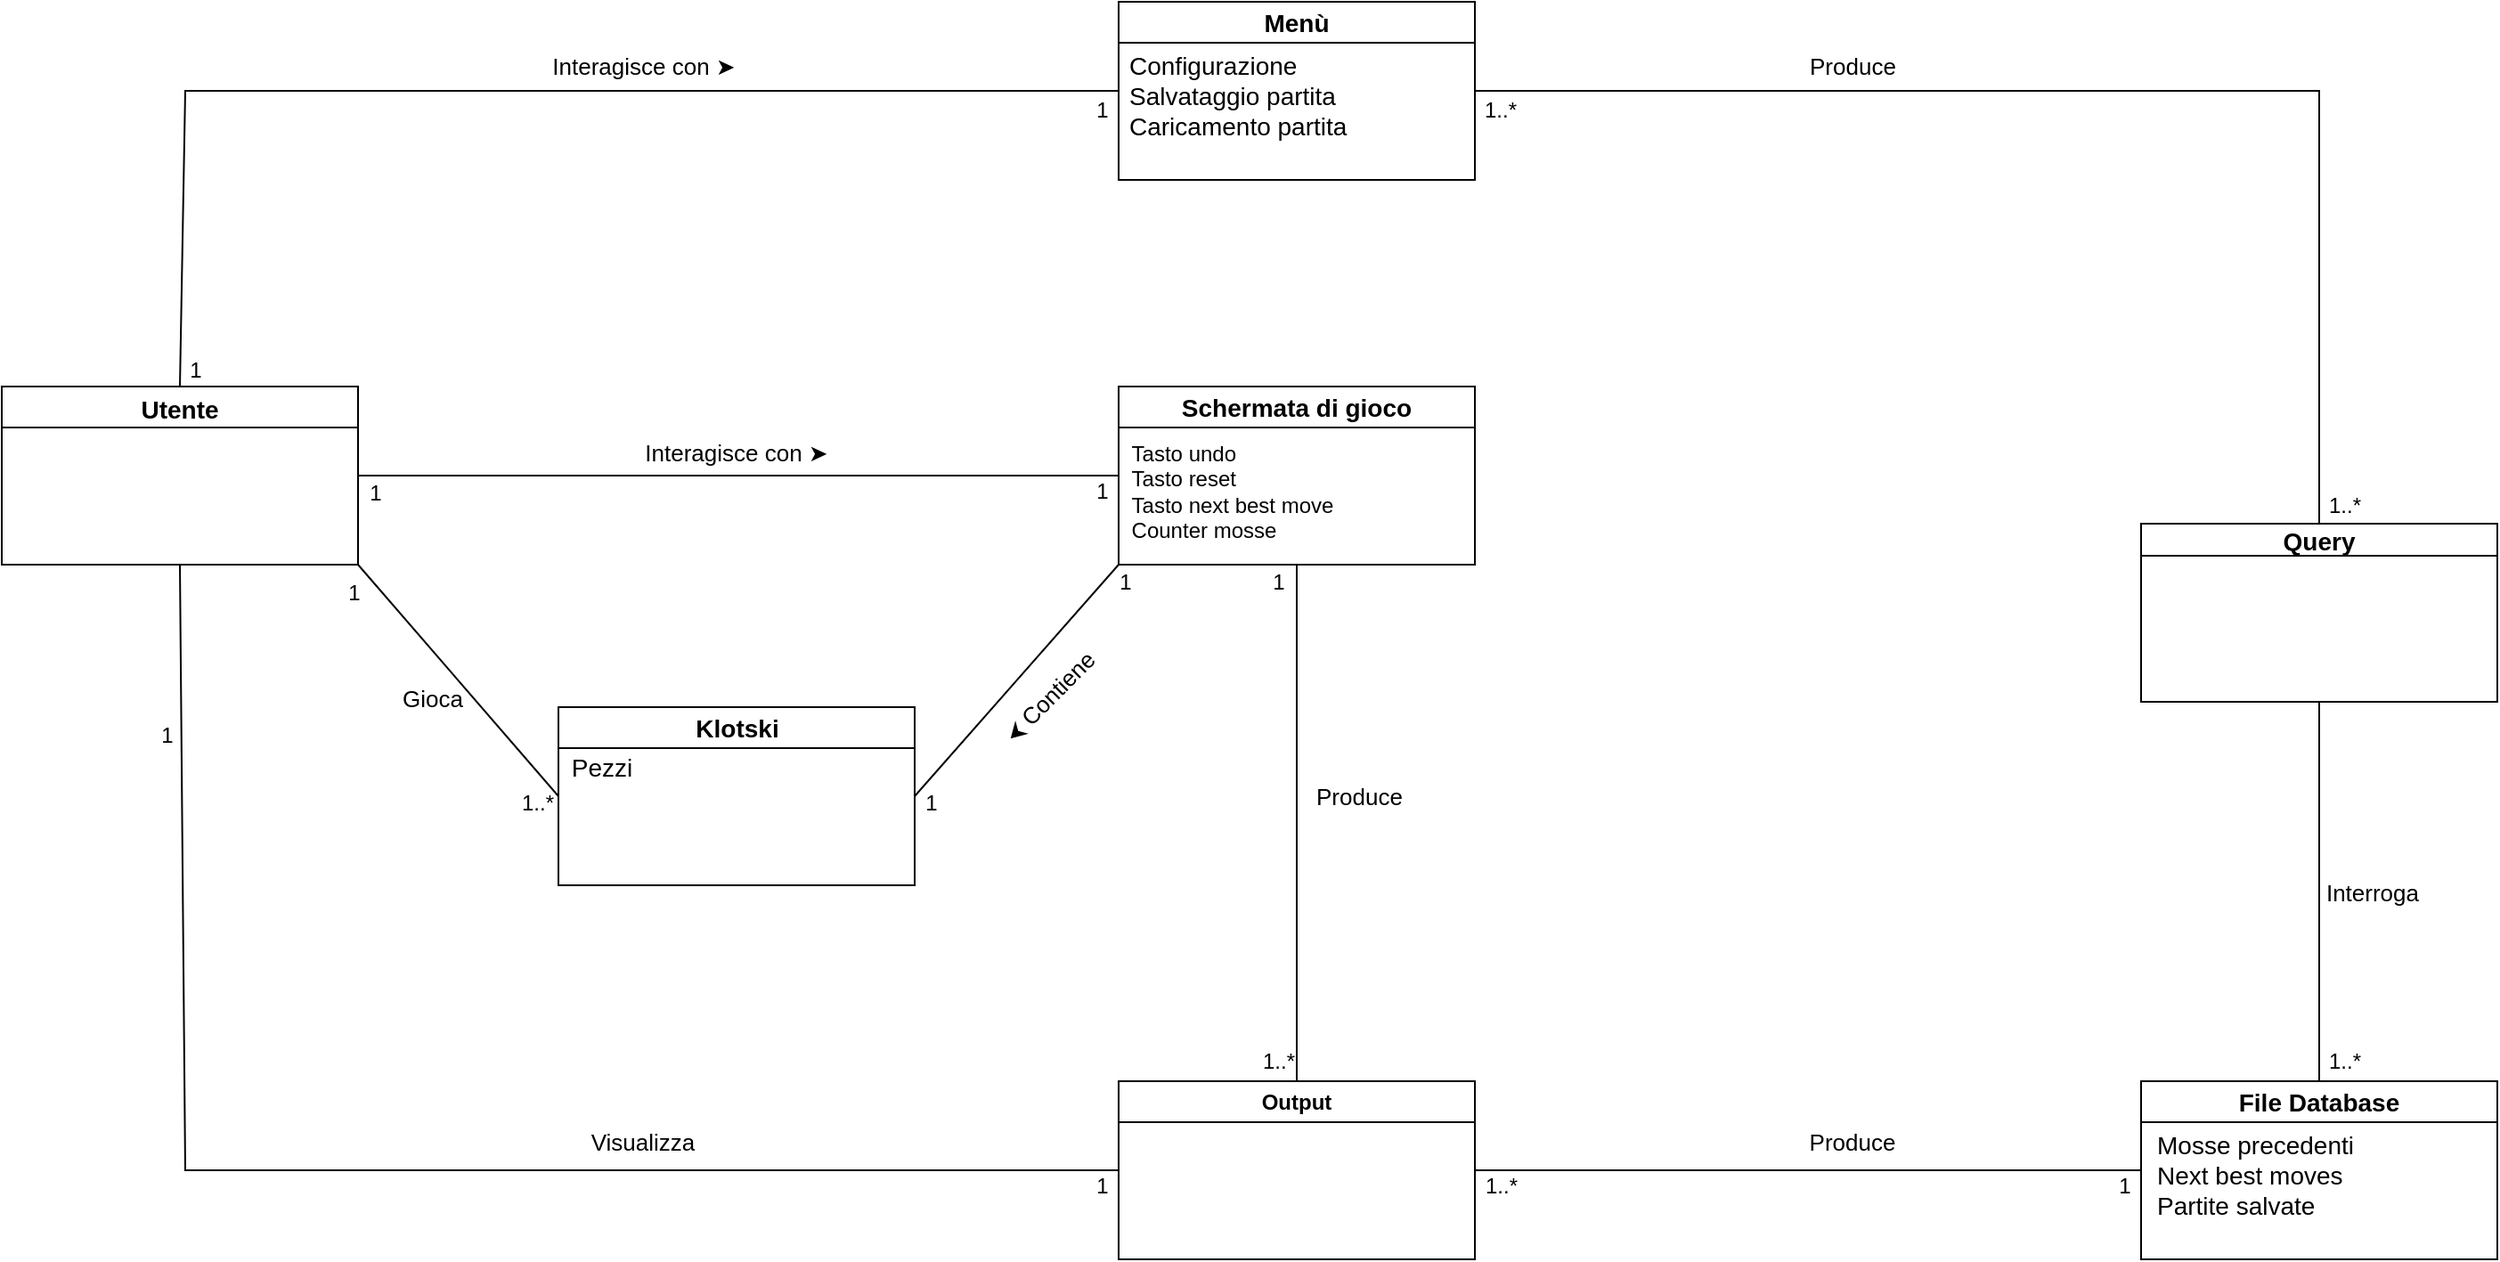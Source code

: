 <mxfile version="21.3.2" type="github">
  <diagram name="Page-1" id="4amIJGpFAnok3loFPaDU">
    <mxGraphModel dx="2015" dy="1245" grid="0" gridSize="10" guides="1" tooltips="1" connect="1" arrows="1" fold="1" page="0" pageScale="1" pageWidth="827" pageHeight="1169" math="0" shadow="0">
      <root>
        <mxCell id="0" />
        <mxCell id="1" parent="0" />
        <mxCell id="VzGeEJfKSirzglptqGWm-12" style="edgeStyle=none;curved=1;rounded=0;orthogonalLoop=1;jettySize=auto;html=1;exitX=1;exitY=0.5;exitDx=0;exitDy=0;entryX=0;entryY=0.5;entryDx=0;entryDy=0;fontSize=12;startSize=8;endSize=8;strokeColor=none;" parent="1" source="VzGeEJfKSirzglptqGWm-9" edge="1">
          <mxGeometry relative="1" as="geometry">
            <mxPoint x="635" y="50" as="targetPoint" />
          </mxGeometry>
        </mxCell>
        <mxCell id="VzGeEJfKSirzglptqGWm-9" value="&lt;font style=&quot;font-size: 14px;&quot;&gt;Utente&lt;/font&gt;" style="swimlane;whiteSpace=wrap;html=1;fontSize=16;movable=0;resizable=0;rotatable=0;deletable=0;editable=0;locked=1;connectable=0;" parent="1" vertex="1">
          <mxGeometry x="-3" y="-77" width="200" height="100" as="geometry" />
        </mxCell>
        <mxCell id="3ECE0dAHvvkNO9SrSXKV-8" value="&lt;font style=&quot;font-size: 14px;&quot;&gt;Query&lt;/font&gt;" style="swimlane;whiteSpace=wrap;html=1;fontSize=16;startSize=18;movable=0;resizable=0;rotatable=0;deletable=0;editable=0;locked=1;connectable=0;" parent="1" vertex="1">
          <mxGeometry x="1198" width="200" height="100" as="geometry" />
        </mxCell>
        <mxCell id="elHTS2MzDjqfxb-_1dfj-1" value="&lt;font style=&quot;font-size: 14px;&quot;&gt;Menù&lt;/font&gt;" style="swimlane;whiteSpace=wrap;html=1;movable=0;resizable=0;rotatable=0;deletable=0;editable=0;locked=1;connectable=0;" parent="1" vertex="1">
          <mxGeometry x="624" y="-293" width="200" height="100" as="geometry" />
        </mxCell>
        <mxCell id="zoUdu8iCxYcncd2xAAxY-10" value="&lt;font style=&quot;font-size: 14px;&quot;&gt;Configurazione&lt;br&gt;Salvataggio partita&lt;br&gt;Caricamento partita&lt;/font&gt;" style="text;html=1;strokeColor=none;fillColor=none;align=left;verticalAlign=middle;whiteSpace=wrap;rounded=0;movable=1;resizable=1;rotatable=1;deletable=1;editable=1;locked=0;connectable=1;" parent="elHTS2MzDjqfxb-_1dfj-1" vertex="1">
          <mxGeometry x="4" y="15" width="199" height="75" as="geometry" />
        </mxCell>
        <mxCell id="elHTS2MzDjqfxb-_1dfj-2" value="" style="endArrow=none;html=1;rounded=0;exitX=0.5;exitY=0;exitDx=0;exitDy=0;entryX=0;entryY=0.5;entryDx=0;entryDy=0;" parent="1" source="VzGeEJfKSirzglptqGWm-9" target="elHTS2MzDjqfxb-_1dfj-1" edge="1">
          <mxGeometry width="50" height="50" relative="1" as="geometry">
            <mxPoint x="516" y="-212" as="sourcePoint" />
            <mxPoint x="566" y="-262" as="targetPoint" />
            <Array as="points">
              <mxPoint x="100" y="-243" />
            </Array>
          </mxGeometry>
        </mxCell>
        <mxCell id="elHTS2MzDjqfxb-_1dfj-16" value="&lt;font style=&quot;font-size: 13px;&quot;&gt;Interroga&lt;/font&gt;" style="text;html=1;strokeColor=none;fillColor=none;align=center;verticalAlign=middle;whiteSpace=wrap;rounded=0;" parent="1" vertex="1">
          <mxGeometry x="1298" y="192" width="60" height="30" as="geometry" />
        </mxCell>
        <mxCell id="elHTS2MzDjqfxb-_1dfj-21" value="" style="endArrow=none;html=1;rounded=0;exitX=0.5;exitY=1;exitDx=0;exitDy=0;entryX=0.5;entryY=0;entryDx=0;entryDy=0;" parent="1" source="3ECE0dAHvvkNO9SrSXKV-8" target="elHTS2MzDjqfxb-_1dfj-26" edge="1">
          <mxGeometry width="50" height="50" relative="1" as="geometry">
            <mxPoint x="1582" y="410" as="sourcePoint" />
            <mxPoint x="1632" y="360" as="targetPoint" />
          </mxGeometry>
        </mxCell>
        <mxCell id="elHTS2MzDjqfxb-_1dfj-26" value="&lt;font style=&quot;font-size: 14px;&quot;&gt;&lt;font style=&quot;font-size: 14px;&quot;&gt;File &lt;/font&gt;Database&lt;/font&gt;" style="swimlane;whiteSpace=wrap;html=1;movable=0;resizable=0;rotatable=0;deletable=0;editable=0;locked=1;connectable=0;" parent="1" vertex="1">
          <mxGeometry x="1198" y="313" width="200" height="100" as="geometry" />
        </mxCell>
        <mxCell id="zoUdu8iCxYcncd2xAAxY-15" value="&lt;font style=&quot;font-size: 14px;&quot;&gt;Mosse precedenti&lt;br&gt;Next best moves&lt;br&gt;Partite salvate&lt;br&gt;&lt;/font&gt;" style="text;html=1;strokeColor=none;fillColor=none;align=left;verticalAlign=middle;whiteSpace=wrap;rounded=0;" parent="elHTS2MzDjqfxb-_1dfj-26" vertex="1">
          <mxGeometry x="7" y="29" width="135" height="48" as="geometry" />
        </mxCell>
        <mxCell id="zoUdu8iCxYcncd2xAAxY-3" value="Output" style="swimlane;whiteSpace=wrap;html=1;movable=0;resizable=0;rotatable=0;deletable=0;editable=0;locked=1;connectable=0;" parent="1" vertex="1">
          <mxGeometry x="624" y="313" width="200" height="100" as="geometry" />
        </mxCell>
        <mxCell id="zoUdu8iCxYcncd2xAAxY-4" value="" style="endArrow=none;html=1;rounded=0;exitX=1;exitY=0.5;exitDx=0;exitDy=0;entryX=0;entryY=0.5;entryDx=0;entryDy=0;" parent="1" source="zoUdu8iCxYcncd2xAAxY-3" target="elHTS2MzDjqfxb-_1dfj-26" edge="1">
          <mxGeometry width="50" height="50" relative="1" as="geometry">
            <mxPoint x="917" y="524" as="sourcePoint" />
            <mxPoint x="967" y="474" as="targetPoint" />
          </mxGeometry>
        </mxCell>
        <mxCell id="zoUdu8iCxYcncd2xAAxY-5" value="&lt;font style=&quot;font-size: 13px;&quot;&gt;Produce&lt;/font&gt;" style="text;html=1;strokeColor=none;fillColor=none;align=center;verticalAlign=middle;whiteSpace=wrap;rounded=0;" parent="1" vertex="1">
          <mxGeometry x="1006" y="332" width="60" height="30" as="geometry" />
        </mxCell>
        <mxCell id="zoUdu8iCxYcncd2xAAxY-8" value="" style="endArrow=none;html=1;rounded=0;entryX=0;entryY=0.5;entryDx=0;entryDy=0;exitX=0.5;exitY=1;exitDx=0;exitDy=0;" parent="1" source="VzGeEJfKSirzglptqGWm-9" target="zoUdu8iCxYcncd2xAAxY-3" edge="1">
          <mxGeometry width="50" height="50" relative="1" as="geometry">
            <mxPoint x="73" y="393" as="sourcePoint" />
            <mxPoint x="595" y="447" as="targetPoint" />
            <Array as="points">
              <mxPoint x="100" y="363" />
            </Array>
          </mxGeometry>
        </mxCell>
        <mxCell id="zoUdu8iCxYcncd2xAAxY-14" value="&lt;font style=&quot;font-size: 13px;&quot;&gt;Visualizza&lt;/font&gt;" style="text;html=1;strokeColor=none;fillColor=none;align=center;verticalAlign=middle;whiteSpace=wrap;rounded=0;" parent="1" vertex="1">
          <mxGeometry x="327" y="332" width="60" height="30" as="geometry" />
        </mxCell>
        <mxCell id="zoUdu8iCxYcncd2xAAxY-17" value="&lt;font style=&quot;font-size: 14px;&quot;&gt;Schermata di gioco&lt;/font&gt;" style="swimlane;whiteSpace=wrap;html=1;movable=0;resizable=0;rotatable=0;deletable=0;editable=0;locked=1;connectable=0;" parent="1" vertex="1">
          <mxGeometry x="624" y="-77" width="200" height="100" as="geometry" />
        </mxCell>
        <mxCell id="zoUdu8iCxYcncd2xAAxY-26" value="&lt;div style=&quot;text-align: left;&quot;&gt;&lt;span style=&quot;background-color: initial;&quot;&gt;Tasto undo&lt;/span&gt;&lt;br&gt;&lt;/div&gt;&lt;div style=&quot;text-align: left;&quot;&gt;&lt;span style=&quot;background-color: initial;&quot;&gt;&lt;font style=&quot;font-size: 12px;&quot;&gt;Tasto reset&lt;/font&gt;&lt;/span&gt;&lt;/div&gt;&lt;div style=&quot;text-align: left;&quot;&gt;&lt;span style=&quot;background-color: initial;&quot;&gt;&lt;font style=&quot;font-size: 12px;&quot;&gt;Tasto next best move&lt;/font&gt;&lt;/span&gt;&lt;/div&gt;&lt;div style=&quot;text-align: left;&quot;&gt;&lt;span style=&quot;background-color: initial;&quot;&gt;&lt;font style=&quot;font-size: 12px;&quot;&gt;Counter mosse&lt;/font&gt;&lt;/span&gt;&lt;/div&gt;" style="text;html=1;strokeColor=none;fillColor=none;align=center;verticalAlign=middle;whiteSpace=wrap;rounded=0;" parent="zoUdu8iCxYcncd2xAAxY-17" vertex="1">
          <mxGeometry x="-15" y="44" width="158" height="30" as="geometry" />
        </mxCell>
        <mxCell id="zPOPnl6B7VreMAPAQl8W-29" value="1" style="text;html=1;strokeColor=none;fillColor=none;align=center;verticalAlign=middle;whiteSpace=wrap;rounded=0;" vertex="1" parent="zoUdu8iCxYcncd2xAAxY-17">
          <mxGeometry x="-15" y="53" width="12" height="12" as="geometry" />
        </mxCell>
        <mxCell id="zoUdu8iCxYcncd2xAAxY-18" value="" style="endArrow=none;html=1;rounded=0;exitX=1;exitY=0.5;exitDx=0;exitDy=0;entryX=0;entryY=0.5;entryDx=0;entryDy=0;" parent="1" source="VzGeEJfKSirzglptqGWm-9" target="zoUdu8iCxYcncd2xAAxY-17" edge="1">
          <mxGeometry width="50" height="50" relative="1" as="geometry">
            <mxPoint x="274" y="-78" as="sourcePoint" />
            <mxPoint x="324" y="-128" as="targetPoint" />
          </mxGeometry>
        </mxCell>
        <mxCell id="zoUdu8iCxYcncd2xAAxY-19" value="&lt;font style=&quot;font-size: 13px;&quot;&gt;Interagisce con ➤&lt;/font&gt;" style="text;html=1;strokeColor=none;fillColor=none;align=center;verticalAlign=middle;whiteSpace=wrap;rounded=0;" parent="1" vertex="1">
          <mxGeometry x="289.5" y="-272" width="135" height="30" as="geometry" />
        </mxCell>
        <mxCell id="zoUdu8iCxYcncd2xAAxY-24" value="" style="endArrow=none;html=1;rounded=0;exitX=1;exitY=0.5;exitDx=0;exitDy=0;entryX=0.5;entryY=0;entryDx=0;entryDy=0;" parent="1" source="elHTS2MzDjqfxb-_1dfj-1" target="3ECE0dAHvvkNO9SrSXKV-8" edge="1">
          <mxGeometry width="50" height="50" relative="1" as="geometry">
            <mxPoint x="936" y="-69" as="sourcePoint" />
            <mxPoint x="986" y="-119" as="targetPoint" />
            <Array as="points">
              <mxPoint x="1298" y="-243" />
            </Array>
          </mxGeometry>
        </mxCell>
        <mxCell id="zoUdu8iCxYcncd2xAAxY-34" value="&lt;font style=&quot;font-size: 13px;&quot;&gt;Produce&lt;/font&gt;" style="text;strokeColor=none;fillColor=none;align=left;verticalAlign=middle;spacingLeft=4;spacingRight=4;overflow=hidden;points=[[0,0.5],[1,0.5]];portConstraint=eastwest;rotatable=0;whiteSpace=wrap;html=1;" parent="1" vertex="1">
          <mxGeometry x="1006" y="-272" width="80" height="30" as="geometry" />
        </mxCell>
        <mxCell id="zPOPnl6B7VreMAPAQl8W-1" value="&lt;font style=&quot;font-size: 13px;&quot;&gt;Interagisce con ➤&lt;/font&gt;" style="text;html=1;strokeColor=none;fillColor=none;align=center;verticalAlign=middle;whiteSpace=wrap;rounded=0;" vertex="1" parent="1">
          <mxGeometry x="342" y="-55" width="135" height="30" as="geometry" />
        </mxCell>
        <mxCell id="zPOPnl6B7VreMAPAQl8W-2" value="1" style="text;html=1;strokeColor=none;fillColor=none;align=center;verticalAlign=middle;whiteSpace=wrap;rounded=0;" vertex="1" parent="1">
          <mxGeometry x="100" y="-92" width="12" height="12" as="geometry" />
        </mxCell>
        <mxCell id="zPOPnl6B7VreMAPAQl8W-3" value="1" style="text;html=1;strokeColor=none;fillColor=none;align=center;verticalAlign=middle;whiteSpace=wrap;rounded=0;" vertex="1" parent="1">
          <mxGeometry x="609" y="-238" width="12" height="12" as="geometry" />
        </mxCell>
        <mxCell id="zPOPnl6B7VreMAPAQl8W-4" value="1..*" style="text;html=1;strokeColor=none;fillColor=none;align=center;verticalAlign=middle;whiteSpace=wrap;rounded=0;" vertex="1" parent="1">
          <mxGeometry x="1301" y="-16" width="23" height="12" as="geometry" />
        </mxCell>
        <mxCell id="zPOPnl6B7VreMAPAQl8W-5" value="1..*" style="text;html=1;strokeColor=none;fillColor=none;align=center;verticalAlign=middle;whiteSpace=wrap;rounded=0;" vertex="1" parent="1">
          <mxGeometry x="827" y="-238" width="23" height="12" as="geometry" />
        </mxCell>
        <mxCell id="zPOPnl6B7VreMAPAQl8W-7" value="1..*" style="text;html=1;strokeColor=none;fillColor=none;align=center;verticalAlign=middle;whiteSpace=wrap;rounded=0;" vertex="1" parent="1">
          <mxGeometry x="1301" y="296" width="23" height="12" as="geometry" />
        </mxCell>
        <mxCell id="zPOPnl6B7VreMAPAQl8W-8" value="1" style="text;html=1;strokeColor=none;fillColor=none;align=center;verticalAlign=middle;whiteSpace=wrap;rounded=0;" vertex="1" parent="1">
          <mxGeometry x="1183" y="366" width="12" height="12" as="geometry" />
        </mxCell>
        <mxCell id="zPOPnl6B7VreMAPAQl8W-10" value="1..*" style="text;html=1;strokeColor=none;fillColor=none;align=center;verticalAlign=middle;whiteSpace=wrap;rounded=0;" vertex="1" parent="1">
          <mxGeometry x="832.5" y="366" width="12" height="12" as="geometry" />
        </mxCell>
        <mxCell id="zPOPnl6B7VreMAPAQl8W-11" value="1" style="text;html=1;strokeColor=none;fillColor=none;align=center;verticalAlign=middle;whiteSpace=wrap;rounded=0;" vertex="1" parent="1">
          <mxGeometry x="609" y="366" width="12" height="12" as="geometry" />
        </mxCell>
        <mxCell id="zPOPnl6B7VreMAPAQl8W-12" value="1" style="text;html=1;strokeColor=none;fillColor=none;align=center;verticalAlign=middle;whiteSpace=wrap;rounded=0;" vertex="1" parent="1">
          <mxGeometry x="84" y="113" width="12" height="12" as="geometry" />
        </mxCell>
        <mxCell id="zPOPnl6B7VreMAPAQl8W-13" value="" style="endArrow=none;html=1;rounded=0;entryX=0.5;entryY=1;entryDx=0;entryDy=0;exitX=0.5;exitY=0;exitDx=0;exitDy=0;" edge="1" parent="1" source="zoUdu8iCxYcncd2xAAxY-3" target="zoUdu8iCxYcncd2xAAxY-17">
          <mxGeometry width="50" height="50" relative="1" as="geometry">
            <mxPoint x="679" y="240" as="sourcePoint" />
            <mxPoint x="729" y="190" as="targetPoint" />
          </mxGeometry>
        </mxCell>
        <mxCell id="zPOPnl6B7VreMAPAQl8W-14" value="&lt;font style=&quot;font-size: 13px;&quot;&gt;Produce&lt;/font&gt;" style="text;strokeColor=none;fillColor=none;align=left;verticalAlign=middle;spacingLeft=4;spacingRight=4;overflow=hidden;points=[[0,0.5],[1,0.5]];portConstraint=eastwest;rotatable=0;whiteSpace=wrap;html=1;" vertex="1" parent="1">
          <mxGeometry x="729" y="138" width="80" height="30" as="geometry" />
        </mxCell>
        <mxCell id="zPOPnl6B7VreMAPAQl8W-15" value="&lt;font style=&quot;font-size: 14px;&quot;&gt;Klotski&lt;/font&gt;" style="swimlane;whiteSpace=wrap;html=1;movable=0;resizable=0;rotatable=0;deletable=0;editable=0;locked=1;connectable=0;" vertex="1" parent="1">
          <mxGeometry x="309.5" y="103" width="200" height="100" as="geometry" />
        </mxCell>
        <mxCell id="zPOPnl6B7VreMAPAQl8W-16" value="&lt;font style=&quot;font-size: 14px;&quot;&gt;Pezzi&lt;/font&gt;" style="text;html=1;strokeColor=none;fillColor=none;align=center;verticalAlign=middle;whiteSpace=wrap;rounded=0;" vertex="1" parent="zPOPnl6B7VreMAPAQl8W-15">
          <mxGeometry x="-6" y="19" width="60" height="30" as="geometry" />
        </mxCell>
        <mxCell id="zPOPnl6B7VreMAPAQl8W-17" value="" style="endArrow=none;html=1;rounded=0;entryX=1;entryY=0.5;entryDx=0;entryDy=0;exitX=0;exitY=1;exitDx=0;exitDy=0;" edge="1" parent="1" source="zoUdu8iCxYcncd2xAAxY-17" target="zPOPnl6B7VreMAPAQl8W-15">
          <mxGeometry width="50" height="50" relative="1" as="geometry">
            <mxPoint x="589" y="152" as="sourcePoint" />
            <mxPoint x="496" y="130" as="targetPoint" />
          </mxGeometry>
        </mxCell>
        <mxCell id="zPOPnl6B7VreMAPAQl8W-18" value="" style="endArrow=none;html=1;rounded=0;entryX=1;entryY=1;entryDx=0;entryDy=0;exitX=0;exitY=0.5;exitDx=0;exitDy=0;" edge="1" parent="1" source="zPOPnl6B7VreMAPAQl8W-15" target="VzGeEJfKSirzglptqGWm-9">
          <mxGeometry width="50" height="50" relative="1" as="geometry">
            <mxPoint x="286" y="210" as="sourcePoint" />
            <mxPoint x="242" y="117" as="targetPoint" />
          </mxGeometry>
        </mxCell>
        <mxCell id="zPOPnl6B7VreMAPAQl8W-19" value="&lt;font style=&quot;font-size: 13px;&quot;&gt;Gioca&lt;/font&gt;" style="text;html=1;strokeColor=none;fillColor=none;align=center;verticalAlign=middle;whiteSpace=wrap;rounded=0;" vertex="1" parent="1">
          <mxGeometry x="209" y="83" width="60" height="30" as="geometry" />
        </mxCell>
        <mxCell id="zPOPnl6B7VreMAPAQl8W-20" value="&lt;font style=&quot;font-size: 13px;&quot;&gt;&amp;nbsp;⮜ Contiene&lt;/font&gt;" style="text;html=1;strokeColor=none;fillColor=none;align=center;verticalAlign=middle;whiteSpace=wrap;rounded=0;rotation=-45;" vertex="1" parent="1">
          <mxGeometry x="544" y="83" width="80" height="30" as="geometry" />
        </mxCell>
        <mxCell id="zPOPnl6B7VreMAPAQl8W-24" value="1" style="text;html=1;strokeColor=none;fillColor=none;align=center;verticalAlign=middle;whiteSpace=wrap;rounded=0;" vertex="1" parent="1">
          <mxGeometry x="201" y="-23" width="12" height="12" as="geometry" />
        </mxCell>
        <mxCell id="zPOPnl6B7VreMAPAQl8W-25" value="1" style="text;html=1;strokeColor=none;fillColor=none;align=center;verticalAlign=middle;whiteSpace=wrap;rounded=0;" vertex="1" parent="1">
          <mxGeometry x="189" y="33" width="12" height="12" as="geometry" />
        </mxCell>
        <mxCell id="zPOPnl6B7VreMAPAQl8W-26" value="1..*" style="text;html=1;strokeColor=none;fillColor=none;align=center;verticalAlign=middle;whiteSpace=wrap;rounded=0;" vertex="1" parent="1">
          <mxGeometry x="292" y="151" width="12" height="12" as="geometry" />
        </mxCell>
        <mxCell id="zPOPnl6B7VreMAPAQl8W-27" value="1" style="text;html=1;strokeColor=none;fillColor=none;align=center;verticalAlign=middle;whiteSpace=wrap;rounded=0;" vertex="1" parent="1">
          <mxGeometry x="513" y="151" width="12" height="12" as="geometry" />
        </mxCell>
        <mxCell id="zPOPnl6B7VreMAPAQl8W-28" value="1" style="text;html=1;strokeColor=none;fillColor=none;align=center;verticalAlign=middle;whiteSpace=wrap;rounded=0;" vertex="1" parent="1">
          <mxGeometry x="622" y="27" width="12" height="12" as="geometry" />
        </mxCell>
        <mxCell id="zPOPnl6B7VreMAPAQl8W-30" value="1" style="text;html=1;strokeColor=none;fillColor=none;align=center;verticalAlign=middle;whiteSpace=wrap;rounded=0;" vertex="1" parent="1">
          <mxGeometry x="708" y="27" width="12" height="12" as="geometry" />
        </mxCell>
        <mxCell id="zPOPnl6B7VreMAPAQl8W-31" value="1..*" style="text;html=1;strokeColor=none;fillColor=none;align=center;verticalAlign=middle;whiteSpace=wrap;rounded=0;" vertex="1" parent="1">
          <mxGeometry x="708" y="296" width="12" height="12" as="geometry" />
        </mxCell>
      </root>
    </mxGraphModel>
  </diagram>
</mxfile>
